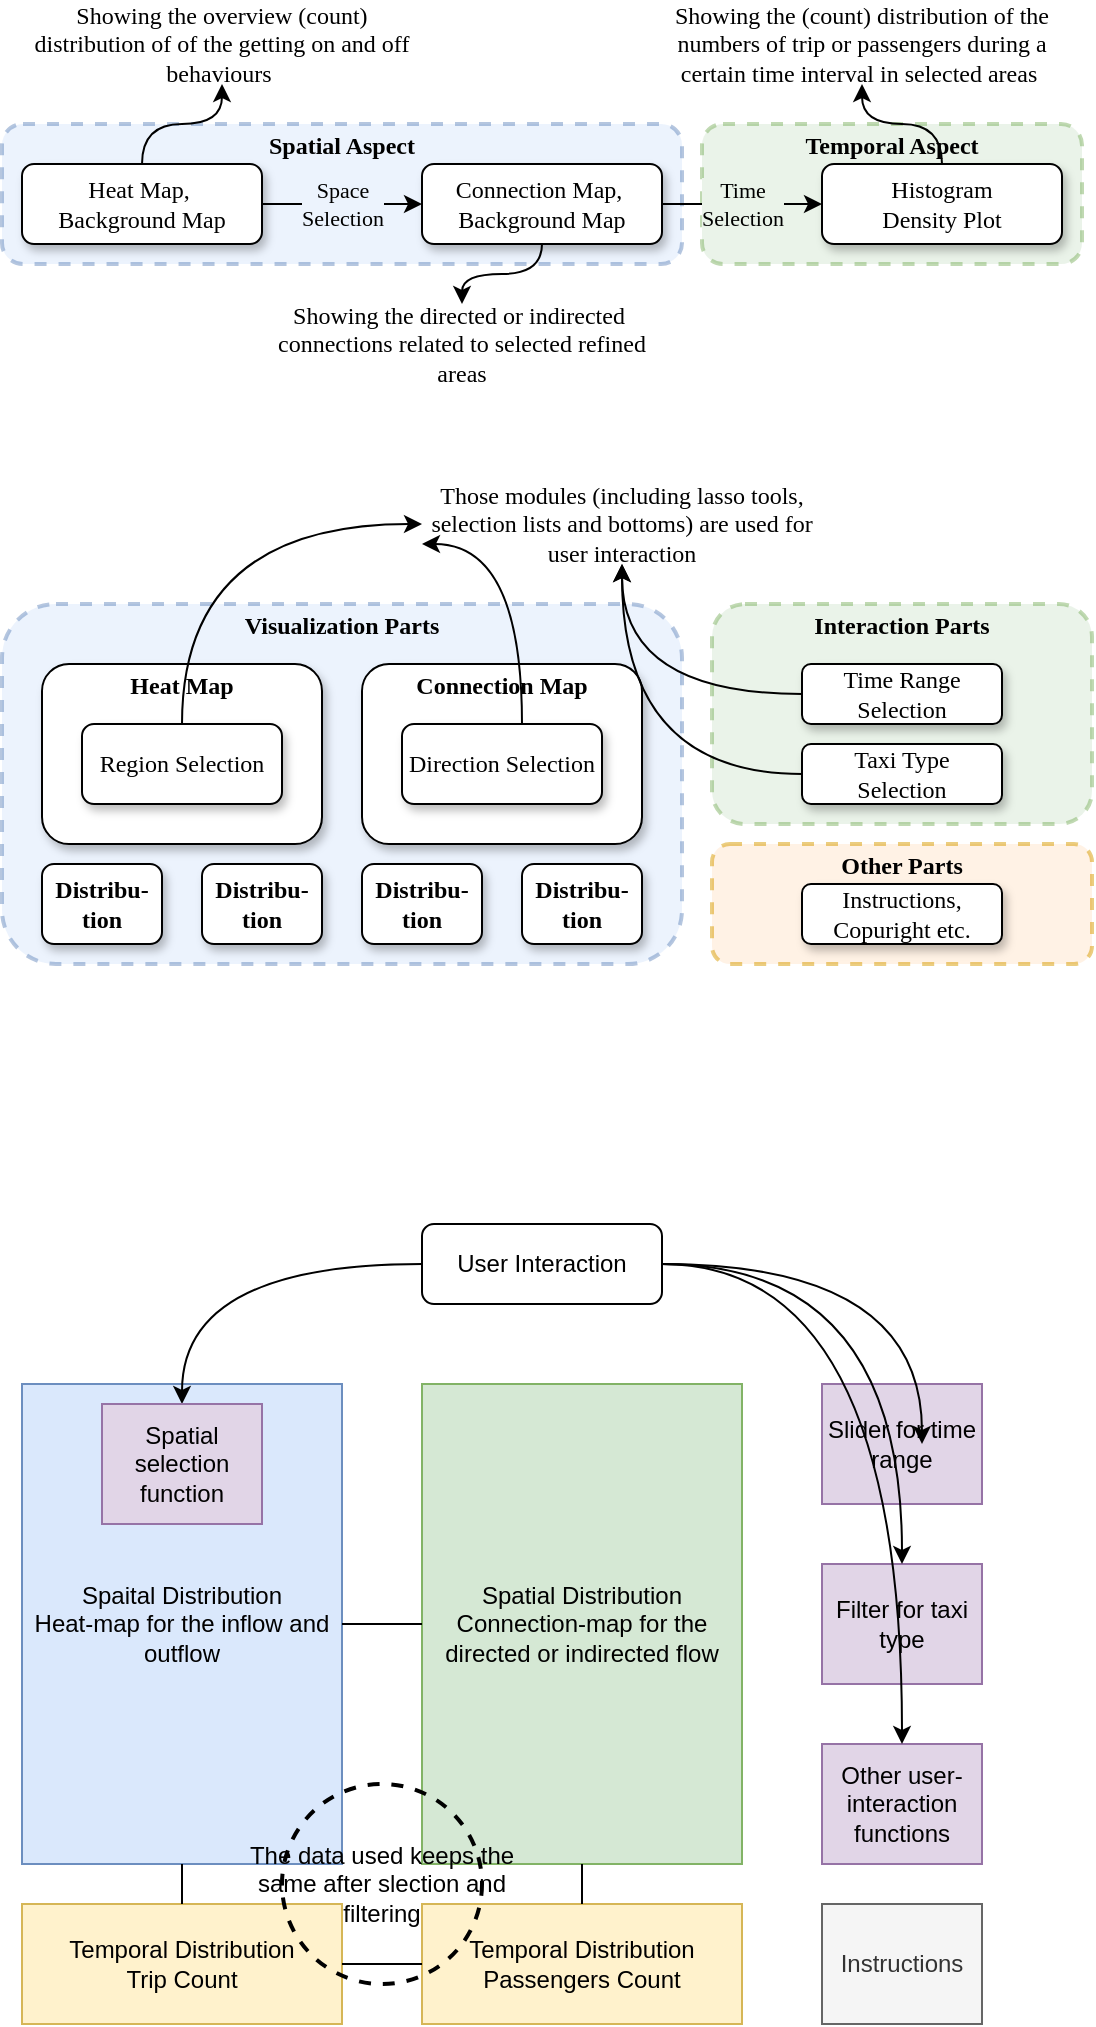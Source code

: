<mxfile version="22.1.3" type="github" pages="2">
  <diagram name="第 1 页" id="zkNjxj-7vgQrWTerMI57">
    <mxGraphModel dx="795" dy="475" grid="1" gridSize="10" guides="1" tooltips="1" connect="1" arrows="1" fold="1" page="1" pageScale="1" pageWidth="827" pageHeight="1169" math="0" shadow="0">
      <root>
        <mxCell id="0" />
        <mxCell id="1" parent="0" />
        <mxCell id="u8HhoxKraR9D1wvQ_Hw4-2" value="&lt;p style=&quot;margin:0px;margin-top:4px;text-align:center;&quot;&gt;&lt;b&gt;Temporal Aspect&lt;/b&gt;&lt;/p&gt;" style="verticalAlign=top;align=left;overflow=fill;fontSize=12;fontFamily=Times New Roman;html=1;whiteSpace=wrap;shadow=0;rounded=1;fillColor=#d5e8d4;strokeColor=#82b366;strokeWidth=2;dashed=1;opacity=50;" vertex="1" parent="1">
          <mxGeometry x="380" y="100" width="190" height="70" as="geometry" />
        </mxCell>
        <mxCell id="u8HhoxKraR9D1wvQ_Hw4-1" value="&lt;p style=&quot;margin:0px;margin-top:4px;text-align:center;&quot;&gt;&lt;b&gt;Spatial Aspect&lt;/b&gt;&lt;/p&gt;" style="verticalAlign=top;align=left;overflow=fill;fontSize=12;fontFamily=Times New Roman;html=1;whiteSpace=wrap;shadow=0;rounded=1;fillColor=#dae8fc;strokeColor=#6c8ebf;strokeWidth=2;dashed=1;opacity=50;" vertex="1" parent="1">
          <mxGeometry x="30" y="100" width="340" height="70" as="geometry" />
        </mxCell>
        <mxCell id="XMkqf1rULxtsmKMtTNsO-2" value="Heat Map,&amp;nbsp;&lt;br&gt;Background Map" style="rounded=1;shadow=1;fontFamily=Times New Roman;align=center;labelBackgroundColor=none;labelBorderColor=none;whiteSpace=wrap;html=1;points=[[0,0,0,0,0],[0,0.3,0,0,0],[0,0.5,0,0,0],[0,0.85,0,0,0],[0,1,0,0,0],[0.25,0,0,0,0],[0.25,1,0,0,0],[0.5,0,0,0,0],[0.5,1,0,0,0],[0.75,0,0,0,0],[0.75,1,0,0,0],[1,0,0,0,0],[1,0.25,0,0,0],[1,0.5,0,0,0],[1,0.75,0,0,0],[1,1,0,0,0]];container=0;" vertex="1" parent="1">
          <mxGeometry x="40" y="120" width="120" height="40" as="geometry" />
        </mxCell>
        <mxCell id="XMkqf1rULxtsmKMtTNsO-3" value="Connection Map,&amp;nbsp;&lt;br&gt;Background Map" style="rounded=1;shadow=1;fontFamily=Times New Roman;align=center;labelBackgroundColor=none;labelBorderColor=none;whiteSpace=wrap;html=1;points=[[0,0,0,0,0],[0,0.3,0,0,0],[0,0.5,0,0,0],[0,0.85,0,0,0],[0,1,0,0,0],[0.25,0,0,0,0],[0.25,1,0,0,0],[0.5,0,0,0,0],[0.5,1,0,0,0],[0.75,0,0,0,0],[0.75,1,0,0,0],[1,0,0,0,0],[1,0.25,0,0,0],[1,0.5,0,0,0],[1,0.75,0,0,0],[1,1,0,0,0]];container=0;" vertex="1" parent="1">
          <mxGeometry x="240" y="120" width="120" height="40" as="geometry" />
        </mxCell>
        <mxCell id="XMkqf1rULxtsmKMtTNsO-4" value="Histogram&lt;br&gt;Density Plot" style="rounded=1;shadow=1;fontFamily=Times New Roman;align=center;labelBackgroundColor=none;labelBorderColor=none;whiteSpace=wrap;html=1;points=[[0,0,0,0,0],[0,0.3,0,0,0],[0,0.5,0,0,0],[0,0.85,0,0,0],[0,1,0,0,0],[0.25,0,0,0,0],[0.25,1,0,0,0],[0.5,0,0,0,0],[0.5,1,0,0,0],[0.75,0,0,0,0],[0.75,1,0,0,0],[1,0,0,0,0],[1,0.25,0,0,0],[1,0.5,0,0,0],[1,0.75,0,0,0],[1,1,0,0,0]];container=0;" vertex="1" parent="1">
          <mxGeometry x="440" y="120" width="120" height="40" as="geometry" />
        </mxCell>
        <mxCell id="-I8aVZD_lmO5MlXThIHt-1" value="Space&lt;br&gt;Selection" style="endArrow=classic;html=1;rounded=0;exitX=1;exitY=0.5;exitDx=0;exitDy=0;exitPerimeter=0;entryX=0;entryY=0.5;entryDx=0;entryDy=0;entryPerimeter=0;labelBackgroundColor=#ecf3fd;fontFamily=Times New Roman;" edge="1" parent="1" source="XMkqf1rULxtsmKMtTNsO-2" target="XMkqf1rULxtsmKMtTNsO-3">
          <mxGeometry width="50" height="50" relative="1" as="geometry">
            <mxPoint x="270" y="280" as="sourcePoint" />
            <mxPoint x="320" y="230" as="targetPoint" />
            <mxPoint as="offset" />
          </mxGeometry>
        </mxCell>
        <mxCell id="-I8aVZD_lmO5MlXThIHt-3" value="Time&lt;br&gt;Selection" style="endArrow=classic;html=1;rounded=0;exitX=1;exitY=0.5;exitDx=0;exitDy=0;exitPerimeter=0;labelBackgroundColor=#eaf3e9;fontFamily=Times New Roman;" edge="1" parent="1" source="XMkqf1rULxtsmKMtTNsO-3" target="XMkqf1rULxtsmKMtTNsO-4">
          <mxGeometry width="50" height="50" relative="1" as="geometry">
            <mxPoint x="374" y="90" as="sourcePoint" />
            <mxPoint x="454" y="90" as="targetPoint" />
          </mxGeometry>
        </mxCell>
        <mxCell id="u8HhoxKraR9D1wvQ_Hw4-4" value="&lt;font face=&quot;Times New Roman&quot;&gt;Showing the overview (count) distribution of of the getting on and off behaviours&amp;nbsp;&lt;/font&gt;" style="text;html=1;strokeColor=none;fillColor=none;align=center;verticalAlign=middle;whiteSpace=wrap;rounded=0;" vertex="1" parent="1">
          <mxGeometry x="40" y="40" width="200" height="40" as="geometry" />
        </mxCell>
        <mxCell id="u8HhoxKraR9D1wvQ_Hw4-5" value="&lt;font face=&quot;Times New Roman&quot;&gt;Showing the directed or indirected&amp;nbsp; connections related to selected refined areas&lt;/font&gt;" style="text;html=1;strokeColor=none;fillColor=none;align=center;verticalAlign=middle;whiteSpace=wrap;rounded=0;" vertex="1" parent="1">
          <mxGeometry x="160" y="190" width="200" height="40" as="geometry" />
        </mxCell>
        <mxCell id="u8HhoxKraR9D1wvQ_Hw4-6" value="&lt;font face=&quot;Times New Roman&quot;&gt;Showing the (count) distribution of the numbers of trip or passengers during a certain time interval in selected areas&amp;nbsp;&lt;/font&gt;" style="text;html=1;strokeColor=none;fillColor=none;align=center;verticalAlign=middle;whiteSpace=wrap;rounded=0;" vertex="1" parent="1">
          <mxGeometry x="360" y="40" width="200" height="40" as="geometry" />
        </mxCell>
        <mxCell id="u8HhoxKraR9D1wvQ_Hw4-7" value="" style="endArrow=classic;html=1;rounded=0;edgeStyle=orthogonalEdgeStyle;curved=1;" edge="1" parent="1" source="XMkqf1rULxtsmKMtTNsO-2" target="u8HhoxKraR9D1wvQ_Hw4-4">
          <mxGeometry width="50" height="50" relative="1" as="geometry">
            <mxPoint x="120" y="300" as="sourcePoint" />
            <mxPoint x="170" y="250" as="targetPoint" />
          </mxGeometry>
        </mxCell>
        <mxCell id="u8HhoxKraR9D1wvQ_Hw4-8" value="" style="endArrow=classic;html=1;rounded=0;edgeStyle=orthogonalEdgeStyle;curved=1;" edge="1" parent="1" source="XMkqf1rULxtsmKMtTNsO-3" target="u8HhoxKraR9D1wvQ_Hw4-5">
          <mxGeometry width="50" height="50" relative="1" as="geometry">
            <mxPoint x="110" y="130" as="sourcePoint" />
            <mxPoint x="150" y="90" as="targetPoint" />
          </mxGeometry>
        </mxCell>
        <mxCell id="u8HhoxKraR9D1wvQ_Hw4-9" value="" style="endArrow=classic;html=1;rounded=0;edgeStyle=orthogonalEdgeStyle;curved=1;" edge="1" parent="1" source="XMkqf1rULxtsmKMtTNsO-4" target="u8HhoxKraR9D1wvQ_Hw4-6">
          <mxGeometry width="50" height="50" relative="1" as="geometry">
            <mxPoint x="310" y="170" as="sourcePoint" />
            <mxPoint x="270" y="200" as="targetPoint" />
          </mxGeometry>
        </mxCell>
        <mxCell id="RHir4wSRkqeCRTTtprYb-1" value="Spaital Distribution&lt;br&gt;Heat-map for the inflow and outflow" style="rounded=0;whiteSpace=wrap;html=1;fillColor=#dae8fc;strokeColor=#6c8ebf;" vertex="1" parent="1">
          <mxGeometry x="40" y="730" width="160" height="240" as="geometry" />
        </mxCell>
        <mxCell id="RHir4wSRkqeCRTTtprYb-2" value="Spatial Distribution&lt;br&gt;Connection-map for the directed or indirected flow" style="rounded=0;whiteSpace=wrap;html=1;fillColor=#d5e8d4;strokeColor=#82b366;" vertex="1" parent="1">
          <mxGeometry x="240" y="730" width="160" height="240" as="geometry" />
        </mxCell>
        <mxCell id="RHir4wSRkqeCRTTtprYb-3" value="Slider for time range" style="rounded=0;whiteSpace=wrap;html=1;fillColor=#e1d5e7;strokeColor=#9673a6;" vertex="1" parent="1">
          <mxGeometry x="440" y="730" width="80" height="60" as="geometry" />
        </mxCell>
        <mxCell id="RHir4wSRkqeCRTTtprYb-4" value="Other user-interaction functions" style="rounded=0;whiteSpace=wrap;html=1;fillColor=#e1d5e7;strokeColor=#9673a6;" vertex="1" parent="1">
          <mxGeometry x="440" y="910" width="80" height="60" as="geometry" />
        </mxCell>
        <mxCell id="RHir4wSRkqeCRTTtprYb-5" value="Filter for taxi type" style="rounded=0;whiteSpace=wrap;html=1;fillColor=#e1d5e7;strokeColor=#9673a6;" vertex="1" parent="1">
          <mxGeometry x="440" y="820" width="80" height="60" as="geometry" />
        </mxCell>
        <mxCell id="RHir4wSRkqeCRTTtprYb-6" value="Temporal Distribution&lt;br&gt;Trip Count" style="rounded=0;whiteSpace=wrap;html=1;fillColor=#fff2cc;strokeColor=#d6b656;" vertex="1" parent="1">
          <mxGeometry x="40" y="990" width="160" height="60" as="geometry" />
        </mxCell>
        <mxCell id="RHir4wSRkqeCRTTtprYb-7" value="Temporal Distribution&lt;br style=&quot;border-color: var(--border-color);&quot;&gt;Passengers Count" style="rounded=0;whiteSpace=wrap;html=1;fillColor=#fff2cc;strokeColor=#d6b656;" vertex="1" parent="1">
          <mxGeometry x="240" y="990" width="160" height="60" as="geometry" />
        </mxCell>
        <mxCell id="RHir4wSRkqeCRTTtprYb-8" value="Instructions" style="rounded=0;whiteSpace=wrap;html=1;fillColor=#f5f5f5;strokeColor=#666666;fontColor=#333333;" vertex="1" parent="1">
          <mxGeometry x="440" y="990" width="80" height="60" as="geometry" />
        </mxCell>
        <mxCell id="RHir4wSRkqeCRTTtprYb-9" value="User Interaction" style="rounded=1;whiteSpace=wrap;html=1;" vertex="1" parent="1">
          <mxGeometry x="240" y="650" width="120" height="40" as="geometry" />
        </mxCell>
        <mxCell id="RHir4wSRkqeCRTTtprYb-10" value="" style="endArrow=classic;html=1;rounded=0;edgeStyle=orthogonalEdgeStyle;curved=1;entryX=0.5;entryY=0;entryDx=0;entryDy=0;" edge="1" parent="1" source="RHir4wSRkqeCRTTtprYb-9" target="RHir4wSRkqeCRTTtprYb-14">
          <mxGeometry width="50" height="50" relative="1" as="geometry">
            <mxPoint x="10" y="670" as="sourcePoint" />
            <mxPoint x="60" y="620" as="targetPoint" />
          </mxGeometry>
        </mxCell>
        <mxCell id="RHir4wSRkqeCRTTtprYb-11" value="" style="endArrow=classic;html=1;rounded=0;entryX=0.625;entryY=0.5;entryDx=0;entryDy=0;entryPerimeter=0;edgeStyle=orthogonalEdgeStyle;curved=1;" edge="1" parent="1" source="RHir4wSRkqeCRTTtprYb-9" target="RHir4wSRkqeCRTTtprYb-3">
          <mxGeometry width="50" height="50" relative="1" as="geometry">
            <mxPoint x="250" y="693" as="sourcePoint" />
            <mxPoint x="130" y="740" as="targetPoint" />
          </mxGeometry>
        </mxCell>
        <mxCell id="RHir4wSRkqeCRTTtprYb-12" value="" style="endArrow=classic;html=1;rounded=0;edgeStyle=orthogonalEdgeStyle;curved=1;" edge="1" parent="1" source="RHir4wSRkqeCRTTtprYb-9" target="RHir4wSRkqeCRTTtprYb-5">
          <mxGeometry width="50" height="50" relative="1" as="geometry">
            <mxPoint x="367" y="700" as="sourcePoint" />
            <mxPoint x="500" y="770" as="targetPoint" />
          </mxGeometry>
        </mxCell>
        <mxCell id="RHir4wSRkqeCRTTtprYb-13" value="" style="endArrow=classic;html=1;rounded=0;edgeStyle=orthogonalEdgeStyle;curved=1;" edge="1" parent="1" source="RHir4wSRkqeCRTTtprYb-9" target="RHir4wSRkqeCRTTtprYb-4">
          <mxGeometry width="50" height="50" relative="1" as="geometry">
            <mxPoint x="338" y="700" as="sourcePoint" />
            <mxPoint x="462" y="830" as="targetPoint" />
          </mxGeometry>
        </mxCell>
        <mxCell id="RHir4wSRkqeCRTTtprYb-14" value="Spatial selection function" style="rounded=0;whiteSpace=wrap;html=1;fillColor=#e1d5e7;strokeColor=#9673a6;" vertex="1" parent="1">
          <mxGeometry x="80" y="740" width="80" height="60" as="geometry" />
        </mxCell>
        <mxCell id="RHir4wSRkqeCRTTtprYb-15" value="" style="endArrow=none;html=1;rounded=0;" edge="1" parent="1" source="RHir4wSRkqeCRTTtprYb-1" target="RHir4wSRkqeCRTTtprYb-2">
          <mxGeometry width="50" height="50" relative="1" as="geometry">
            <mxPoint x="-50" y="910" as="sourcePoint" />
            <mxPoint y="860" as="targetPoint" />
          </mxGeometry>
        </mxCell>
        <mxCell id="RHir4wSRkqeCRTTtprYb-16" value="" style="endArrow=none;html=1;rounded=0;" edge="1" parent="1" source="RHir4wSRkqeCRTTtprYb-6" target="RHir4wSRkqeCRTTtprYb-7">
          <mxGeometry width="50" height="50" relative="1" as="geometry">
            <mxPoint x="210" y="860" as="sourcePoint" />
            <mxPoint x="250" y="860" as="targetPoint" />
          </mxGeometry>
        </mxCell>
        <mxCell id="RHir4wSRkqeCRTTtprYb-17" value="" style="endArrow=none;html=1;rounded=0;" edge="1" parent="1" source="RHir4wSRkqeCRTTtprYb-1" target="RHir4wSRkqeCRTTtprYb-6">
          <mxGeometry width="50" height="50" relative="1" as="geometry">
            <mxPoint x="210" y="1030" as="sourcePoint" />
            <mxPoint x="250" y="1030" as="targetPoint" />
          </mxGeometry>
        </mxCell>
        <mxCell id="RHir4wSRkqeCRTTtprYb-18" value="" style="endArrow=none;html=1;rounded=0;" edge="1" parent="1" source="RHir4wSRkqeCRTTtprYb-2" target="RHir4wSRkqeCRTTtprYb-7">
          <mxGeometry width="50" height="50" relative="1" as="geometry">
            <mxPoint x="130" y="980" as="sourcePoint" />
            <mxPoint x="130" y="1000" as="targetPoint" />
          </mxGeometry>
        </mxCell>
        <mxCell id="RHir4wSRkqeCRTTtprYb-19" value="" style="ellipse;whiteSpace=wrap;html=1;dashed=1;gradientColor=default;fillColor=none;strokeWidth=2;" vertex="1" parent="1">
          <mxGeometry x="170" y="930" width="100" height="100" as="geometry" />
        </mxCell>
        <mxCell id="RHir4wSRkqeCRTTtprYb-20" value="The data used keeps the same after slection and filtering" style="text;html=1;strokeColor=none;fillColor=none;align=center;verticalAlign=middle;whiteSpace=wrap;rounded=0;" vertex="1" parent="1">
          <mxGeometry x="150" y="965" width="140" height="30" as="geometry" />
        </mxCell>
        <mxCell id="RHir4wSRkqeCRTTtprYb-21" value="&lt;p style=&quot;margin:0px;margin-top:4px;text-align:center;&quot;&gt;&lt;b&gt;Visualization Parts&lt;/b&gt;&lt;/p&gt;" style="verticalAlign=top;align=left;overflow=fill;fontSize=12;fontFamily=Times New Roman;html=1;whiteSpace=wrap;shadow=0;rounded=1;fillColor=#dae8fc;strokeColor=#6c8ebf;strokeWidth=2;dashed=1;opacity=50;" vertex="1" parent="1">
          <mxGeometry x="30" y="340" width="340" height="180" as="geometry" />
        </mxCell>
        <mxCell id="RHir4wSRkqeCRTTtprYb-22" value="&lt;p style=&quot;margin:0px;margin-top:4px;text-align:center;&quot;&gt;&lt;b&gt;Interaction Parts&lt;/b&gt;&lt;/p&gt;" style="verticalAlign=top;align=left;overflow=fill;fontSize=12;fontFamily=Times New Roman;html=1;whiteSpace=wrap;shadow=0;rounded=1;fillColor=#d5e8d4;strokeColor=#82b366;strokeWidth=2;dashed=1;opacity=50;" vertex="1" parent="1">
          <mxGeometry x="385" y="340" width="190" height="110" as="geometry" />
        </mxCell>
        <mxCell id="RHir4wSRkqeCRTTtprYb-23" value="&lt;p style=&quot;margin:0px;margin-top:4px;text-align:center;&quot;&gt;&lt;b&gt;Other Parts&lt;/b&gt;&lt;/p&gt;" style="verticalAlign=top;align=left;overflow=fill;fontSize=12;fontFamily=Times New Roman;html=1;whiteSpace=wrap;shadow=0;rounded=1;fillColor=#ffe6cc;strokeColor=#d79b00;strokeWidth=2;dashed=1;opacity=50;" vertex="1" parent="1">
          <mxGeometry x="385" y="460" width="190" height="60" as="geometry" />
        </mxCell>
        <mxCell id="RHir4wSRkqeCRTTtprYb-28" value="&lt;p style=&quot;margin:0px;margin-top:4px;text-align:center;&quot;&gt;&lt;b&gt;Heat Map&lt;/b&gt;&lt;/p&gt;" style="verticalAlign=top;align=left;overflow=fill;fontSize=12;fontFamily=Times New Roman;html=1;whiteSpace=wrap;shadow=1;rounded=1;strokeColor=default;fillColor=#FFFFFF;" vertex="1" parent="1">
          <mxGeometry x="50" y="370" width="140" height="90" as="geometry" />
        </mxCell>
        <mxCell id="RHir4wSRkqeCRTTtprYb-29" value="Region Selection" style="rounded=1;whiteSpace=wrap;html=1;shadow=1;fontFamily=Times New Roman;" vertex="1" parent="1">
          <mxGeometry x="70" y="400" width="100" height="40" as="geometry" />
        </mxCell>
        <mxCell id="RHir4wSRkqeCRTTtprYb-32" value="&lt;p style=&quot;margin:0px;margin-top:4px;text-align:center;&quot;&gt;&lt;b&gt;Connection Map&lt;/b&gt;&lt;/p&gt;" style="verticalAlign=top;align=left;overflow=fill;fontSize=12;fontFamily=Times New Roman;html=1;whiteSpace=wrap;shadow=1;rounded=1;strokeColor=default;fillColor=#FFFFFF;" vertex="1" parent="1">
          <mxGeometry x="210" y="370" width="140" height="90" as="geometry" />
        </mxCell>
        <mxCell id="RHir4wSRkqeCRTTtprYb-33" value="Direction Selection" style="rounded=1;whiteSpace=wrap;html=1;shadow=1;fontFamily=Times New Roman;" vertex="1" parent="1">
          <mxGeometry x="230" y="400" width="100" height="40" as="geometry" />
        </mxCell>
        <mxCell id="RHir4wSRkqeCRTTtprYb-41" value="Distribu-tion" style="rounded=1;shadow=1;fontFamily=Times New Roman;align=center;labelBackgroundColor=none;labelBorderColor=none;whiteSpace=wrap;html=1;points=[[0,0,0,0,0],[0,0.3,0,0,0],[0,0.5,0,0,0],[0,0.85,0,0,0],[0,1,0,0,0],[0.25,0,0,0,0],[0.25,1,0,0,0],[0.5,0,0,0,0],[0.5,1,0,0,0],[0.75,0,0,0,0],[0.75,1,0,0,0],[1,0,0,0,0],[1,0.25,0,0,0],[1,0.5,0,0,0],[1,0.75,0,0,0],[1,1,0,0,0]];container=0;fontStyle=1" vertex="1" parent="1">
          <mxGeometry x="50" y="470" width="60" height="40" as="geometry" />
        </mxCell>
        <mxCell id="RHir4wSRkqeCRTTtprYb-42" value="Distribu-tion" style="rounded=1;shadow=1;fontFamily=Times New Roman;align=center;labelBackgroundColor=none;labelBorderColor=none;whiteSpace=wrap;html=1;points=[[0,0,0,0,0],[0,0.3,0,0,0],[0,0.5,0,0,0],[0,0.85,0,0,0],[0,1,0,0,0],[0.25,0,0,0,0],[0.25,1,0,0,0],[0.5,0,0,0,0],[0.5,1,0,0,0],[0.75,0,0,0,0],[0.75,1,0,0,0],[1,0,0,0,0],[1,0.25,0,0,0],[1,0.5,0,0,0],[1,0.75,0,0,0],[1,1,0,0,0]];container=0;fontStyle=1" vertex="1" parent="1">
          <mxGeometry x="130" y="470" width="60" height="40" as="geometry" />
        </mxCell>
        <mxCell id="RHir4wSRkqeCRTTtprYb-43" value="Distribu-tion" style="rounded=1;shadow=1;fontFamily=Times New Roman;align=center;labelBackgroundColor=none;labelBorderColor=none;whiteSpace=wrap;html=1;points=[[0,0,0,0,0],[0,0.3,0,0,0],[0,0.5,0,0,0],[0,0.85,0,0,0],[0,1,0,0,0],[0.25,0,0,0,0],[0.25,1,0,0,0],[0.5,0,0,0,0],[0.5,1,0,0,0],[0.75,0,0,0,0],[0.75,1,0,0,0],[1,0,0,0,0],[1,0.25,0,0,0],[1,0.5,0,0,0],[1,0.75,0,0,0],[1,1,0,0,0]];container=0;fontStyle=1" vertex="1" parent="1">
          <mxGeometry x="210" y="470" width="60" height="40" as="geometry" />
        </mxCell>
        <mxCell id="RHir4wSRkqeCRTTtprYb-44" value="Distribu-tion" style="rounded=1;shadow=1;fontFamily=Times New Roman;align=center;labelBackgroundColor=none;labelBorderColor=none;whiteSpace=wrap;html=1;points=[[0,0,0,0,0],[0,0.3,0,0,0],[0,0.5,0,0,0],[0,0.85,0,0,0],[0,1,0,0,0],[0.25,0,0,0,0],[0.25,1,0,0,0],[0.5,0,0,0,0],[0.5,1,0,0,0],[0.75,0,0,0,0],[0.75,1,0,0,0],[1,0,0,0,0],[1,0.25,0,0,0],[1,0.5,0,0,0],[1,0.75,0,0,0],[1,1,0,0,0]];container=0;fontStyle=1" vertex="1" parent="1">
          <mxGeometry x="290" y="470" width="60" height="40" as="geometry" />
        </mxCell>
        <mxCell id="RHir4wSRkqeCRTTtprYb-45" value="Time Range Selection" style="rounded=1;whiteSpace=wrap;html=1;shadow=1;fontFamily=Times New Roman;" vertex="1" parent="1">
          <mxGeometry x="430" y="370" width="100" height="30" as="geometry" />
        </mxCell>
        <mxCell id="RHir4wSRkqeCRTTtprYb-46" value="Taxi Type&lt;br&gt;Selection" style="rounded=1;whiteSpace=wrap;html=1;shadow=1;fontFamily=Times New Roman;" vertex="1" parent="1">
          <mxGeometry x="430" y="410" width="100" height="30" as="geometry" />
        </mxCell>
        <mxCell id="RHir4wSRkqeCRTTtprYb-47" value="Instructions,&lt;br&gt;Copuright etc." style="rounded=1;whiteSpace=wrap;html=1;shadow=1;fontFamily=Times New Roman;" vertex="1" parent="1">
          <mxGeometry x="430" y="480" width="100" height="30" as="geometry" />
        </mxCell>
        <mxCell id="RHir4wSRkqeCRTTtprYb-52" value="&lt;font face=&quot;Times New Roman&quot;&gt;Those modules (including lasso tools, selection lists and bottoms) are used for user interaction&lt;/font&gt;" style="text;html=1;strokeColor=none;fillColor=none;align=center;verticalAlign=middle;whiteSpace=wrap;rounded=0;" vertex="1" parent="1">
          <mxGeometry x="240" y="280" width="200" height="40" as="geometry" />
        </mxCell>
        <mxCell id="RHir4wSRkqeCRTTtprYb-53" value="" style="endArrow=classic;html=1;rounded=0;edgeStyle=orthogonalEdgeStyle;curved=1;entryX=0;entryY=0.5;entryDx=0;entryDy=0;" edge="1" parent="1" source="RHir4wSRkqeCRTTtprYb-29" target="RHir4wSRkqeCRTTtprYb-52">
          <mxGeometry width="50" height="50" relative="1" as="geometry">
            <mxPoint x="310" y="230" as="sourcePoint" />
            <mxPoint x="270" y="260" as="targetPoint" />
            <Array as="points">
              <mxPoint x="120" y="300" />
            </Array>
          </mxGeometry>
        </mxCell>
        <mxCell id="RHir4wSRkqeCRTTtprYb-54" value="" style="endArrow=classic;html=1;rounded=0;edgeStyle=orthogonalEdgeStyle;curved=1;entryX=0;entryY=0.75;entryDx=0;entryDy=0;" edge="1" parent="1" source="RHir4wSRkqeCRTTtprYb-33" target="RHir4wSRkqeCRTTtprYb-52">
          <mxGeometry width="50" height="50" relative="1" as="geometry">
            <mxPoint x="130" y="410" as="sourcePoint" />
            <mxPoint x="385" y="310" as="targetPoint" />
            <Array as="points">
              <mxPoint x="290" y="310" />
            </Array>
          </mxGeometry>
        </mxCell>
        <mxCell id="RHir4wSRkqeCRTTtprYb-55" value="" style="endArrow=classic;html=1;rounded=0;edgeStyle=orthogonalEdgeStyle;curved=1;exitX=0;exitY=0.5;exitDx=0;exitDy=0;" edge="1" parent="1" source="RHir4wSRkqeCRTTtprYb-45" target="RHir4wSRkqeCRTTtprYb-52">
          <mxGeometry width="50" height="50" relative="1" as="geometry">
            <mxPoint x="310" y="410" as="sourcePoint" />
            <mxPoint x="385" y="320" as="targetPoint" />
          </mxGeometry>
        </mxCell>
        <mxCell id="RHir4wSRkqeCRTTtprYb-56" value="" style="endArrow=classic;html=1;rounded=0;edgeStyle=orthogonalEdgeStyle;curved=1;exitX=0;exitY=0.5;exitDx=0;exitDy=0;" edge="1" parent="1" source="RHir4wSRkqeCRTTtprYb-46" target="RHir4wSRkqeCRTTtprYb-52">
          <mxGeometry width="50" height="50" relative="1" as="geometry">
            <mxPoint x="540" y="395" as="sourcePoint" />
            <mxPoint x="585" y="310" as="targetPoint" />
          </mxGeometry>
        </mxCell>
      </root>
    </mxGraphModel>
  </diagram>
  <diagram id="55nbSS_ZiVXcy6A35bE9" name="第 2 页">
    <mxGraphModel dx="954" dy="570" grid="1" gridSize="10" guides="1" tooltips="1" connect="1" arrows="1" fold="1" page="1" pageScale="1" pageWidth="827" pageHeight="1169" math="0" shadow="0">
      <root>
        <mxCell id="0" />
        <mxCell id="1" parent="0" />
        <mxCell id="liNgja8HcJqzZslweJPf-1" value="Spaital Distribution&lt;br&gt;Heat-map for the inflow and outflow" style="rounded=0;whiteSpace=wrap;html=1;fillColor=#dae8fc;strokeColor=#6c8ebf;" vertex="1" parent="1">
          <mxGeometry x="120" y="120" width="160" height="240" as="geometry" />
        </mxCell>
        <mxCell id="liNgja8HcJqzZslweJPf-2" value="Spatial Distribution&lt;br&gt;Connection-map for the directed or indirected flow" style="rounded=0;whiteSpace=wrap;html=1;fillColor=#d5e8d4;strokeColor=#82b366;" vertex="1" parent="1">
          <mxGeometry x="320" y="120" width="160" height="240" as="geometry" />
        </mxCell>
        <mxCell id="liNgja8HcJqzZslweJPf-3" value="Slider for time range" style="rounded=0;whiteSpace=wrap;html=1;fillColor=#e1d5e7;strokeColor=#9673a6;" vertex="1" parent="1">
          <mxGeometry x="520" y="120" width="80" height="60" as="geometry" />
        </mxCell>
        <mxCell id="liNgja8HcJqzZslweJPf-4" value="Other user-interaction functions" style="rounded=0;whiteSpace=wrap;html=1;fillColor=#e1d5e7;strokeColor=#9673a6;" vertex="1" parent="1">
          <mxGeometry x="520" y="300" width="80" height="60" as="geometry" />
        </mxCell>
        <mxCell id="liNgja8HcJqzZslweJPf-5" value="Filter for taxi type" style="rounded=0;whiteSpace=wrap;html=1;fillColor=#e1d5e7;strokeColor=#9673a6;" vertex="1" parent="1">
          <mxGeometry x="520" y="210" width="80" height="60" as="geometry" />
        </mxCell>
        <mxCell id="liNgja8HcJqzZslweJPf-6" value="Temporal Distribution&lt;br&gt;Trip Count" style="rounded=0;whiteSpace=wrap;html=1;fillColor=#fff2cc;strokeColor=#d6b656;" vertex="1" parent="1">
          <mxGeometry x="120" y="380" width="160" height="60" as="geometry" />
        </mxCell>
        <mxCell id="liNgja8HcJqzZslweJPf-7" value="Temporal Distribution&lt;br style=&quot;border-color: var(--border-color);&quot;&gt;Passengers Count" style="rounded=0;whiteSpace=wrap;html=1;fillColor=#fff2cc;strokeColor=#d6b656;" vertex="1" parent="1">
          <mxGeometry x="320" y="380" width="160" height="60" as="geometry" />
        </mxCell>
        <mxCell id="liNgja8HcJqzZslweJPf-8" value="Instructions" style="rounded=0;whiteSpace=wrap;html=1;fillColor=#f5f5f5;strokeColor=#666666;fontColor=#333333;" vertex="1" parent="1">
          <mxGeometry x="520" y="380" width="80" height="60" as="geometry" />
        </mxCell>
        <mxCell id="liNgja8HcJqzZslweJPf-9" value="User Interaction" style="rounded=1;whiteSpace=wrap;html=1;" vertex="1" parent="1">
          <mxGeometry x="320" y="40" width="120" height="40" as="geometry" />
        </mxCell>
        <mxCell id="liNgja8HcJqzZslweJPf-10" value="" style="endArrow=classic;html=1;rounded=0;edgeStyle=orthogonalEdgeStyle;curved=1;entryX=0.5;entryY=0;entryDx=0;entryDy=0;" edge="1" parent="1" source="liNgja8HcJqzZslweJPf-9" target="liNgja8HcJqzZslweJPf-14">
          <mxGeometry width="50" height="50" relative="1" as="geometry">
            <mxPoint x="90" y="60" as="sourcePoint" />
            <mxPoint x="140" y="10" as="targetPoint" />
          </mxGeometry>
        </mxCell>
        <mxCell id="liNgja8HcJqzZslweJPf-11" value="" style="endArrow=classic;html=1;rounded=0;entryX=0.625;entryY=0.5;entryDx=0;entryDy=0;entryPerimeter=0;edgeStyle=orthogonalEdgeStyle;curved=1;" edge="1" parent="1" source="liNgja8HcJqzZslweJPf-9" target="liNgja8HcJqzZslweJPf-3">
          <mxGeometry width="50" height="50" relative="1" as="geometry">
            <mxPoint x="330" y="83" as="sourcePoint" />
            <mxPoint x="210" y="130" as="targetPoint" />
          </mxGeometry>
        </mxCell>
        <mxCell id="liNgja8HcJqzZslweJPf-12" value="" style="endArrow=classic;html=1;rounded=0;edgeStyle=orthogonalEdgeStyle;curved=1;" edge="1" parent="1" source="liNgja8HcJqzZslweJPf-9" target="liNgja8HcJqzZslweJPf-5">
          <mxGeometry width="50" height="50" relative="1" as="geometry">
            <mxPoint x="447" y="90" as="sourcePoint" />
            <mxPoint x="580" y="160" as="targetPoint" />
          </mxGeometry>
        </mxCell>
        <mxCell id="liNgja8HcJqzZslweJPf-13" value="" style="endArrow=classic;html=1;rounded=0;edgeStyle=orthogonalEdgeStyle;curved=1;" edge="1" parent="1" source="liNgja8HcJqzZslweJPf-9" target="liNgja8HcJqzZslweJPf-4">
          <mxGeometry width="50" height="50" relative="1" as="geometry">
            <mxPoint x="418" y="90" as="sourcePoint" />
            <mxPoint x="542" y="220" as="targetPoint" />
          </mxGeometry>
        </mxCell>
        <mxCell id="liNgja8HcJqzZslweJPf-14" value="Spatial selection function" style="rounded=0;whiteSpace=wrap;html=1;fillColor=#e1d5e7;strokeColor=#9673a6;" vertex="1" parent="1">
          <mxGeometry x="160" y="130" width="80" height="60" as="geometry" />
        </mxCell>
        <mxCell id="liNgja8HcJqzZslweJPf-15" value="" style="endArrow=none;html=1;rounded=0;" edge="1" parent="1" source="liNgja8HcJqzZslweJPf-1" target="liNgja8HcJqzZslweJPf-2">
          <mxGeometry width="50" height="50" relative="1" as="geometry">
            <mxPoint x="30" y="300" as="sourcePoint" />
            <mxPoint x="80" y="250" as="targetPoint" />
          </mxGeometry>
        </mxCell>
        <mxCell id="liNgja8HcJqzZslweJPf-16" value="" style="endArrow=none;html=1;rounded=0;" edge="1" parent="1" source="liNgja8HcJqzZslweJPf-6" target="liNgja8HcJqzZslweJPf-7">
          <mxGeometry width="50" height="50" relative="1" as="geometry">
            <mxPoint x="290" y="250" as="sourcePoint" />
            <mxPoint x="330" y="250" as="targetPoint" />
          </mxGeometry>
        </mxCell>
        <mxCell id="liNgja8HcJqzZslweJPf-17" value="" style="endArrow=none;html=1;rounded=0;" edge="1" parent="1" source="liNgja8HcJqzZslweJPf-1" target="liNgja8HcJqzZslweJPf-6">
          <mxGeometry width="50" height="50" relative="1" as="geometry">
            <mxPoint x="290" y="420" as="sourcePoint" />
            <mxPoint x="330" y="420" as="targetPoint" />
          </mxGeometry>
        </mxCell>
        <mxCell id="liNgja8HcJqzZslweJPf-18" value="" style="endArrow=none;html=1;rounded=0;" edge="1" parent="1" source="liNgja8HcJqzZslweJPf-2" target="liNgja8HcJqzZslweJPf-7">
          <mxGeometry width="50" height="50" relative="1" as="geometry">
            <mxPoint x="210" y="370" as="sourcePoint" />
            <mxPoint x="210" y="390" as="targetPoint" />
          </mxGeometry>
        </mxCell>
        <mxCell id="liNgja8HcJqzZslweJPf-19" value="" style="ellipse;whiteSpace=wrap;html=1;dashed=1;gradientColor=default;fillColor=none;strokeWidth=2;" vertex="1" parent="1">
          <mxGeometry x="250" y="320" width="100" height="100" as="geometry" />
        </mxCell>
        <mxCell id="liNgja8HcJqzZslweJPf-20" value="The data used keeps the same after slection and filtering" style="text;html=1;strokeColor=none;fillColor=none;align=center;verticalAlign=middle;whiteSpace=wrap;rounded=0;" vertex="1" parent="1">
          <mxGeometry x="230" y="355" width="140" height="30" as="geometry" />
        </mxCell>
      </root>
    </mxGraphModel>
  </diagram>
</mxfile>
